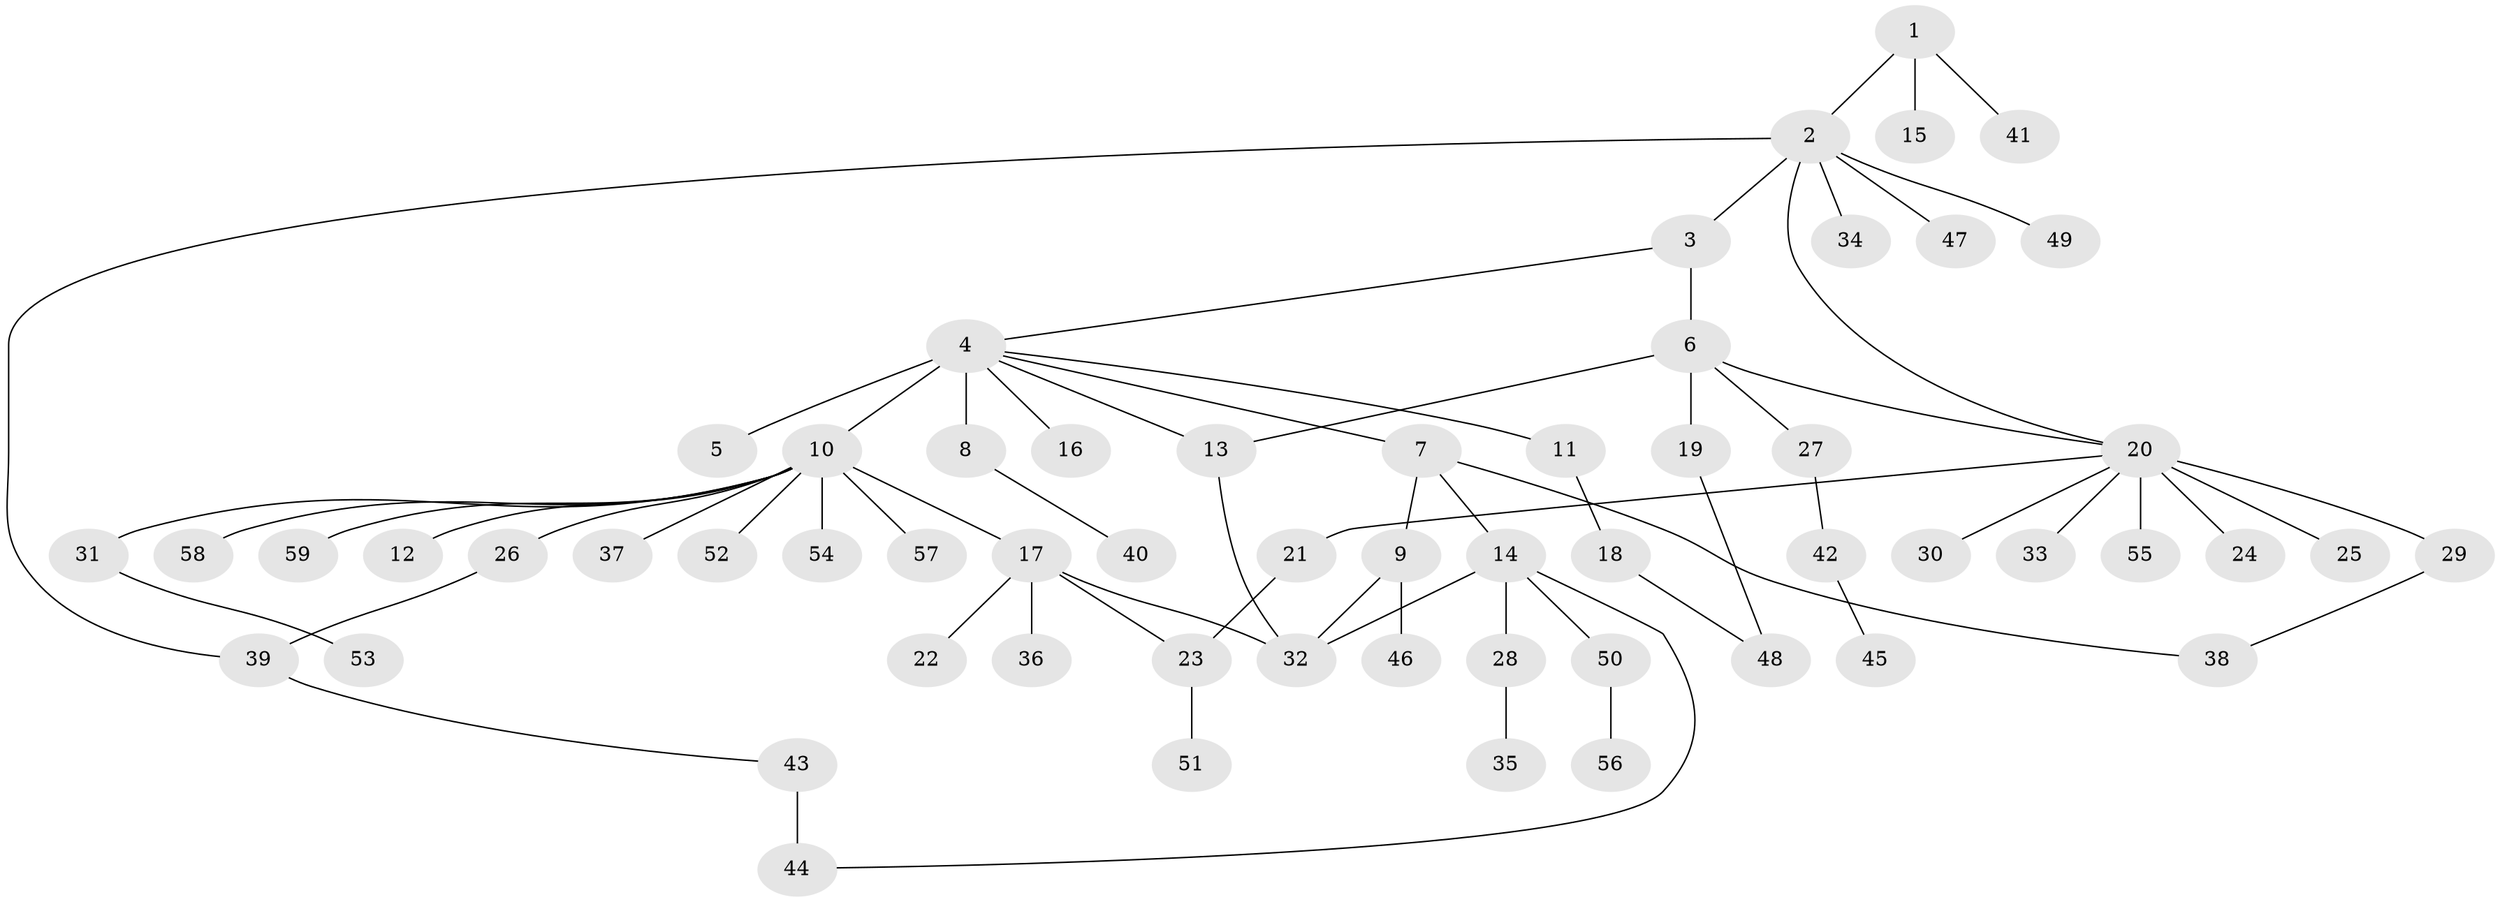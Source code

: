 // original degree distribution, {4: 0.02564102564102564, 8: 0.008547008547008548, 3: 0.09401709401709402, 12: 0.03418803418803419, 1: 0.6153846153846154, 5: 0.008547008547008548, 6: 0.02564102564102564, 2: 0.17094017094017094, 9: 0.008547008547008548, 7: 0.008547008547008548}
// Generated by graph-tools (version 1.1) at 2025/50/03/04/25 22:50:06]
// undirected, 59 vertices, 68 edges
graph export_dot {
  node [color=gray90,style=filled];
  1;
  2;
  3;
  4;
  5;
  6;
  7;
  8;
  9;
  10;
  11;
  12;
  13;
  14;
  15;
  16;
  17;
  18;
  19;
  20;
  21;
  22;
  23;
  24;
  25;
  26;
  27;
  28;
  29;
  30;
  31;
  32;
  33;
  34;
  35;
  36;
  37;
  38;
  39;
  40;
  41;
  42;
  43;
  44;
  45;
  46;
  47;
  48;
  49;
  50;
  51;
  52;
  53;
  54;
  55;
  56;
  57;
  58;
  59;
  1 -- 2 [weight=1.0];
  1 -- 15 [weight=1.0];
  1 -- 41 [weight=1.0];
  2 -- 3 [weight=1.0];
  2 -- 20 [weight=1.0];
  2 -- 34 [weight=1.0];
  2 -- 39 [weight=1.0];
  2 -- 47 [weight=1.0];
  2 -- 49 [weight=1.0];
  3 -- 4 [weight=1.0];
  3 -- 6 [weight=7.0];
  4 -- 5 [weight=4.0];
  4 -- 7 [weight=1.0];
  4 -- 8 [weight=1.0];
  4 -- 10 [weight=1.0];
  4 -- 11 [weight=1.0];
  4 -- 13 [weight=1.0];
  4 -- 16 [weight=1.0];
  6 -- 13 [weight=1.0];
  6 -- 19 [weight=1.0];
  6 -- 20 [weight=1.0];
  6 -- 27 [weight=1.0];
  7 -- 9 [weight=1.0];
  7 -- 14 [weight=1.0];
  7 -- 38 [weight=1.0];
  8 -- 40 [weight=1.0];
  9 -- 32 [weight=3.0];
  9 -- 46 [weight=1.0];
  10 -- 12 [weight=1.0];
  10 -- 17 [weight=1.0];
  10 -- 26 [weight=1.0];
  10 -- 31 [weight=1.0];
  10 -- 37 [weight=1.0];
  10 -- 52 [weight=1.0];
  10 -- 54 [weight=1.0];
  10 -- 57 [weight=1.0];
  10 -- 58 [weight=1.0];
  10 -- 59 [weight=1.0];
  11 -- 18 [weight=1.0];
  13 -- 32 [weight=1.0];
  14 -- 28 [weight=4.0];
  14 -- 32 [weight=1.0];
  14 -- 44 [weight=1.0];
  14 -- 50 [weight=1.0];
  17 -- 22 [weight=1.0];
  17 -- 23 [weight=1.0];
  17 -- 32 [weight=1.0];
  17 -- 36 [weight=2.0];
  18 -- 48 [weight=1.0];
  19 -- 48 [weight=1.0];
  20 -- 21 [weight=1.0];
  20 -- 24 [weight=3.0];
  20 -- 25 [weight=1.0];
  20 -- 29 [weight=1.0];
  20 -- 30 [weight=1.0];
  20 -- 33 [weight=1.0];
  20 -- 55 [weight=1.0];
  21 -- 23 [weight=3.0];
  23 -- 51 [weight=1.0];
  26 -- 39 [weight=1.0];
  27 -- 42 [weight=1.0];
  28 -- 35 [weight=1.0];
  29 -- 38 [weight=1.0];
  31 -- 53 [weight=1.0];
  39 -- 43 [weight=1.0];
  42 -- 45 [weight=1.0];
  43 -- 44 [weight=4.0];
  50 -- 56 [weight=1.0];
}
